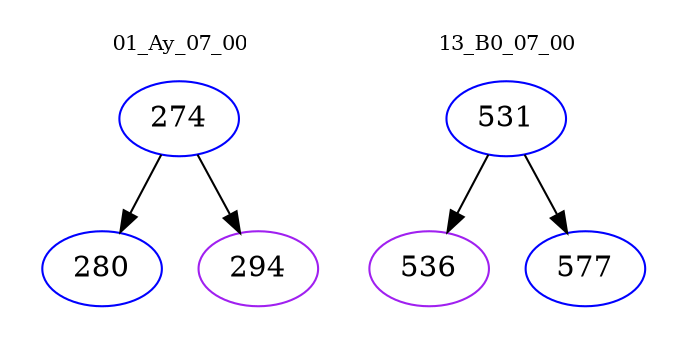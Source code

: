 digraph{
subgraph cluster_0 {
color = white
label = "01_Ay_07_00";
fontsize=10;
T0_274 [label="274", color="blue"]
T0_274 -> T0_280 [color="black"]
T0_280 [label="280", color="blue"]
T0_274 -> T0_294 [color="black"]
T0_294 [label="294", color="purple"]
}
subgraph cluster_1 {
color = white
label = "13_B0_07_00";
fontsize=10;
T1_531 [label="531", color="blue"]
T1_531 -> T1_536 [color="black"]
T1_536 [label="536", color="purple"]
T1_531 -> T1_577 [color="black"]
T1_577 [label="577", color="blue"]
}
}
